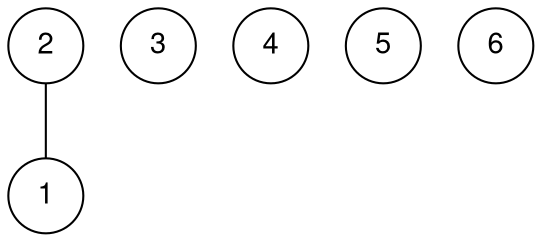 graph G {
fontname="Helvetica,Arial,sans-serif"
node [fontname="Helvetica,Arial,sans-serif"]
edge [fontname="Helvetica,Arial,sans-serif"]
node [shape=circle];

1;2;3;4;5;6;

2 -- 1;


overlap=false
fontsize=12;
}